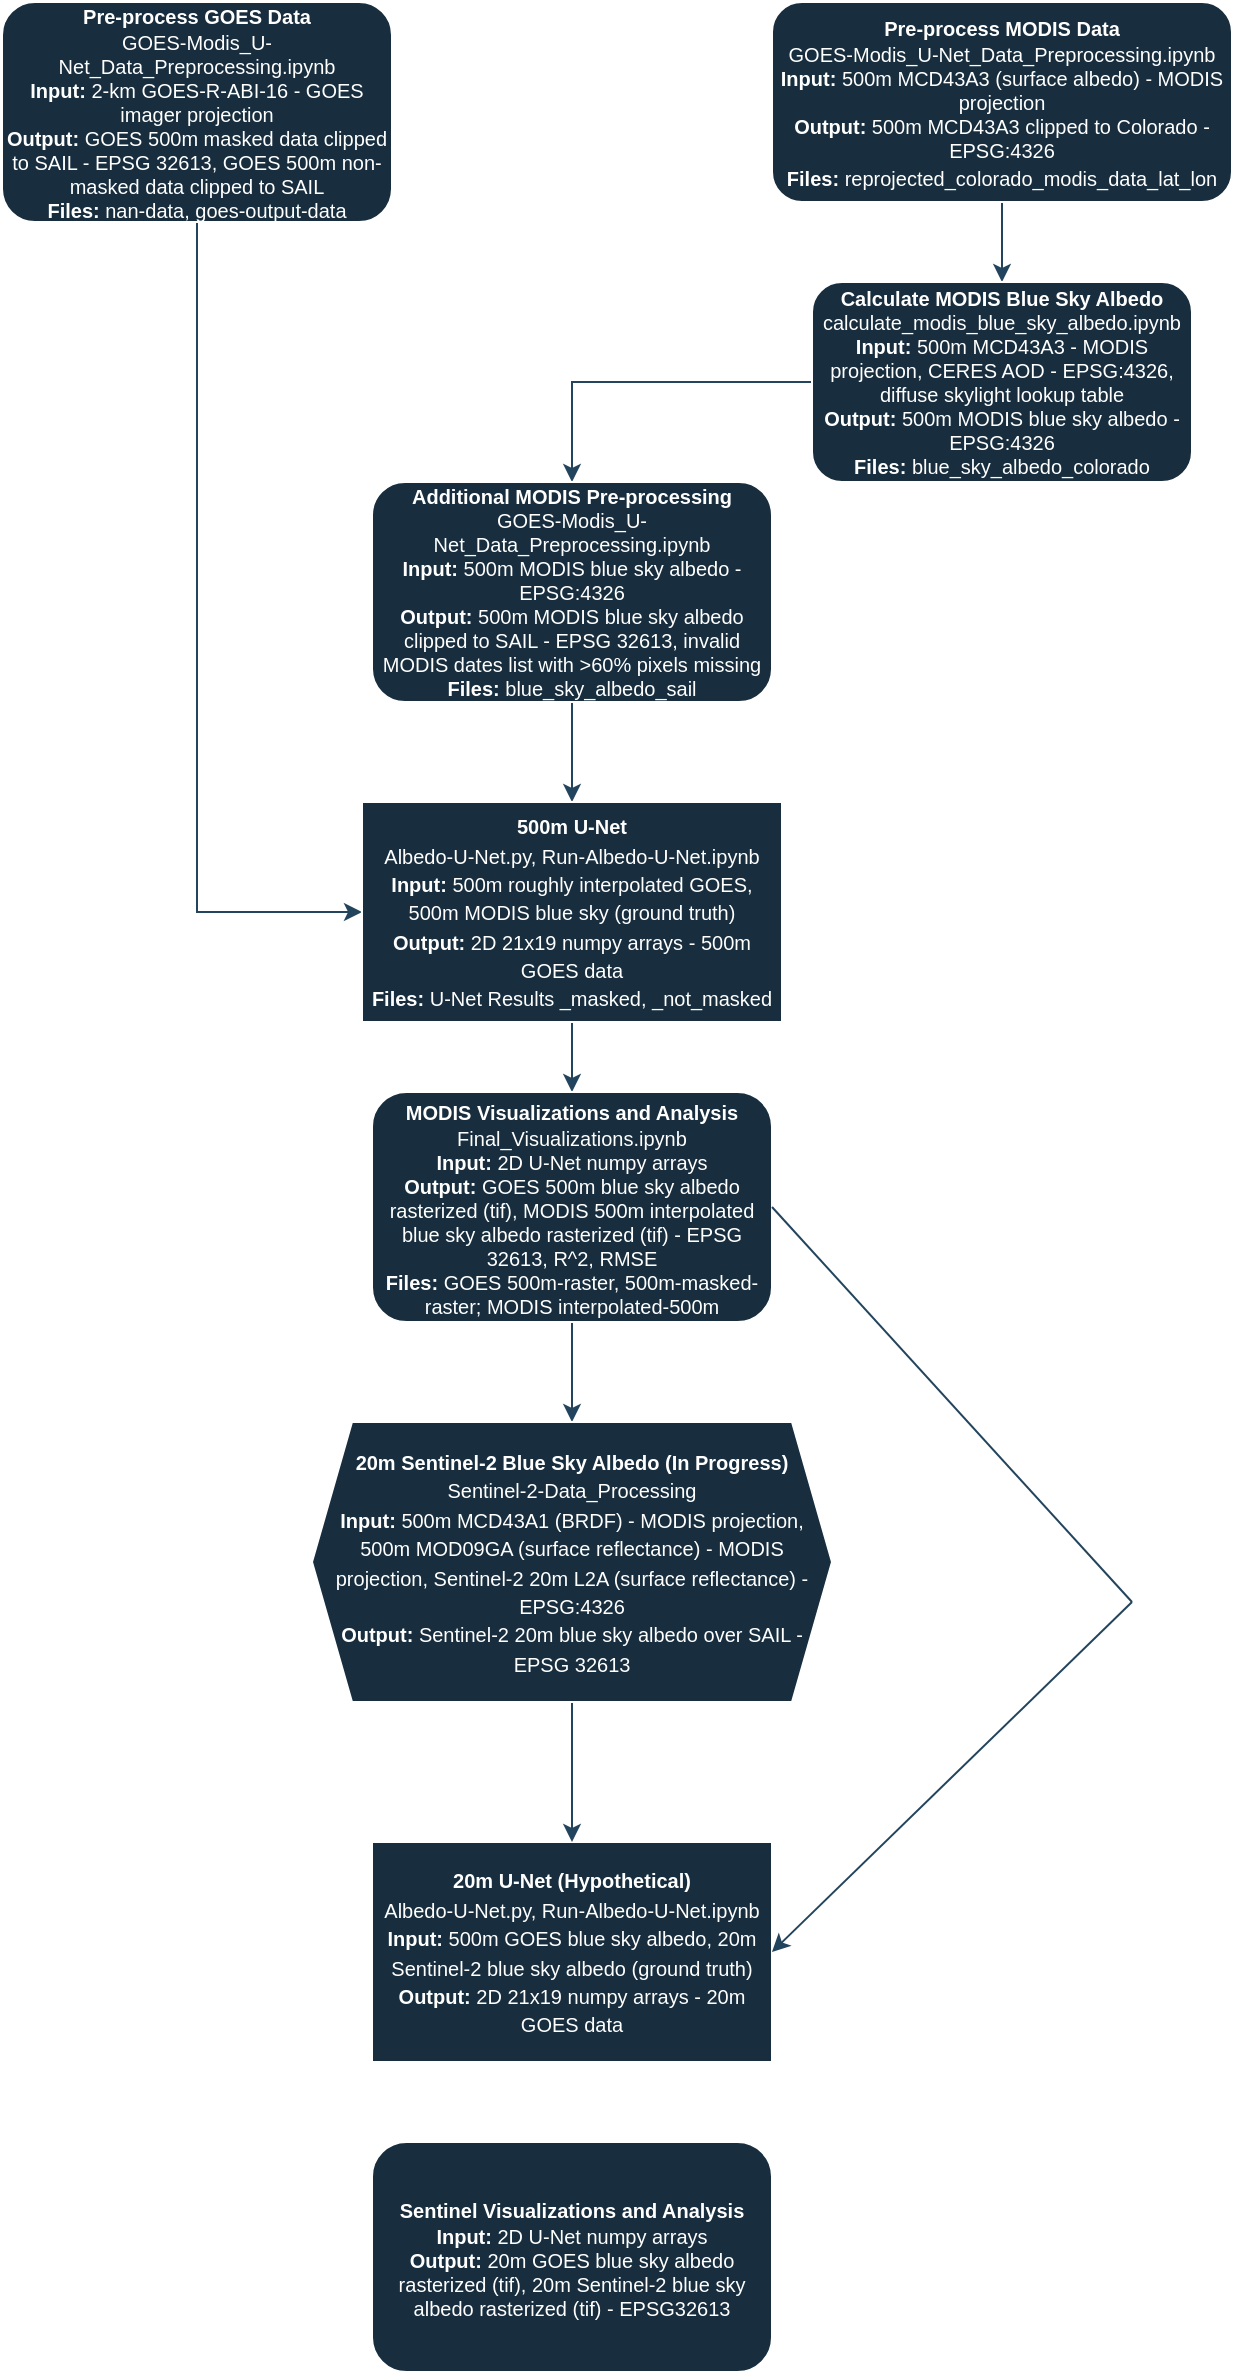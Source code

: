 <mxfile version="24.7.6">
  <diagram id="C5RBs43oDa-KdzZeNtuy" name="Page-1">
    <mxGraphModel dx="989" dy="542" grid="1" gridSize="10" guides="1" tooltips="1" connect="1" arrows="1" fold="1" page="1" pageScale="1" pageWidth="827" pageHeight="1169" math="0" shadow="0">
      <root>
        <mxCell id="WIyWlLk6GJQsqaUBKTNV-0" />
        <mxCell id="WIyWlLk6GJQsqaUBKTNV-1" parent="WIyWlLk6GJQsqaUBKTNV-0" />
        <mxCell id="yIfiVK84djzsoDWenFQo-17" style="edgeStyle=orthogonalEdgeStyle;rounded=0;orthogonalLoop=1;jettySize=auto;html=1;entryX=0;entryY=0.5;entryDx=0;entryDy=0;strokeColor=#23445D;" edge="1" parent="WIyWlLk6GJQsqaUBKTNV-1" source="WIyWlLk6GJQsqaUBKTNV-3" target="yIfiVK84djzsoDWenFQo-15">
          <mxGeometry relative="1" as="geometry" />
        </mxCell>
        <mxCell id="WIyWlLk6GJQsqaUBKTNV-3" value="&lt;b style=&quot;font-size: 10px;&quot;&gt;&lt;font style=&quot;font-size: 10px;&quot;&gt;Pre-process GOES Data&lt;/font&gt;&lt;/b&gt;&lt;div style=&quot;font-size: 10px;&quot;&gt;&lt;font style=&quot;font-size: 10px;&quot;&gt;GOES-Modis_U-Net_Data_Preprocessing.ipynb&lt;/font&gt;&lt;/div&gt;&lt;div style=&quot;font-size: 10px;&quot;&gt;&lt;font style=&quot;font-size: 10px;&quot;&gt;&lt;b&gt;Input:&lt;/b&gt; 2-km GOES-R-ABI-16 - GOES imager projection&lt;/font&gt;&lt;/div&gt;&lt;div style=&quot;font-size: 10px;&quot;&gt;&lt;font style=&quot;font-size: 10px;&quot;&gt;&lt;b&gt;Output: &lt;/b&gt;GOES 500m masked data clipped to SAIL - EPSG 32613, GOES 500m non-masked data clipped to SAIL&lt;/font&gt;&lt;/div&gt;&lt;div style=&quot;font-size: 10px;&quot;&gt;&lt;b&gt;Files: &lt;/b&gt;nan-data, goes-output-data&lt;/div&gt;" style="rounded=1;whiteSpace=wrap;html=1;fontSize=12;glass=0;strokeWidth=1;shadow=0;labelBackgroundColor=none;fillColor=#182E3E;strokeColor=#FFFFFF;fontColor=#FFFFFF;" parent="WIyWlLk6GJQsqaUBKTNV-1" vertex="1">
          <mxGeometry x="125" y="40" width="195" height="110" as="geometry" />
        </mxCell>
        <mxCell id="yIfiVK84djzsoDWenFQo-3" value="" style="edgeStyle=orthogonalEdgeStyle;rounded=0;orthogonalLoop=1;jettySize=auto;html=1;labelBackgroundColor=none;fontColor=default;strokeColor=#23445D;" edge="1" parent="WIyWlLk6GJQsqaUBKTNV-1" source="yIfiVK84djzsoDWenFQo-1" target="yIfiVK84djzsoDWenFQo-2">
          <mxGeometry relative="1" as="geometry" />
        </mxCell>
        <mxCell id="yIfiVK84djzsoDWenFQo-1" value="&lt;b style=&quot;font-size: 10px;&quot;&gt;&lt;font style=&quot;font-size: 10px;&quot;&gt;Pre-process MODIS Data&lt;/font&gt;&lt;/b&gt;&lt;div style=&quot;font-size: 10px;&quot;&gt;&lt;font style=&quot;font-size: 10px;&quot;&gt;GOES-Modis_U-Net_Data_Preprocessing.ipynb&lt;/font&gt;&lt;/div&gt;&lt;div style=&quot;font-size: 10px;&quot;&gt;&lt;font style=&quot;font-size: 10px;&quot;&gt;&lt;b&gt;Input:&lt;/b&gt; 500m MCD43A3 (surface albedo) - MODIS projection&lt;/font&gt;&lt;/div&gt;&lt;div style=&quot;font-size: 10px;&quot;&gt;&lt;font style=&quot;font-size: 10px;&quot;&gt;&lt;b&gt;Output:&lt;/b&gt; 500m MCD43A3 clipped to Colorado - EPSG:4326&lt;/font&gt;&lt;/div&gt;&lt;div&gt;&lt;b style=&quot;font-size: 10px;&quot;&gt;Files:&amp;nbsp;&lt;/b&gt;&lt;span style=&quot;background-color: initial; font-size: 10px;&quot;&gt;reprojected_colorado_modis_data_lat_lon&lt;/span&gt;&lt;br&gt;&lt;/div&gt;" style="rounded=1;whiteSpace=wrap;html=1;fontSize=12;glass=0;strokeWidth=1;shadow=0;labelBackgroundColor=none;fillColor=#182E3E;strokeColor=#FFFFFF;fontColor=#FFFFFF;" vertex="1" parent="WIyWlLk6GJQsqaUBKTNV-1">
          <mxGeometry x="510" y="40" width="230" height="100" as="geometry" />
        </mxCell>
        <mxCell id="yIfiVK84djzsoDWenFQo-10" style="edgeStyle=orthogonalEdgeStyle;rounded=0;orthogonalLoop=1;jettySize=auto;html=1;entryX=0.5;entryY=0;entryDx=0;entryDy=0;strokeColor=#23445D;" edge="1" parent="WIyWlLk6GJQsqaUBKTNV-1" source="yIfiVK84djzsoDWenFQo-2" target="yIfiVK84djzsoDWenFQo-7">
          <mxGeometry relative="1" as="geometry" />
        </mxCell>
        <mxCell id="yIfiVK84djzsoDWenFQo-2" value="&lt;div style=&quot;font-size: 10px;&quot;&gt;&lt;font style=&quot;font-size: 10px;&quot;&gt;&lt;b&gt;Calculate MODIS Blue Sky Albedo&lt;/b&gt;&lt;/font&gt;&lt;/div&gt;&lt;div style=&quot;font-size: 10px;&quot;&gt;calculate_modis_blue_sky_albedo.ipynb&lt;/div&gt;&lt;div style=&quot;font-size: 10px;&quot;&gt;&lt;font style=&quot;font-size: 10px;&quot;&gt;&lt;b&gt;Input:&lt;/b&gt; 500m MCD43A3 - MODIS projection, CERES AOD - EPSG:4326, diffuse skylight lookup table&lt;/font&gt;&lt;/div&gt;&lt;div style=&quot;font-size: 10px;&quot;&gt;&lt;font style=&quot;font-size: 10px;&quot;&gt;&lt;b&gt;Output:&lt;/b&gt; 500m MODIS blue sky albedo - EPSG:4326&lt;/font&gt;&lt;/div&gt;&lt;div style=&quot;font-size: 10px;&quot;&gt;&lt;b&gt;Files: &lt;/b&gt;blue_sky_albedo_colorado&lt;/div&gt;" style="rounded=1;whiteSpace=wrap;html=1;fontSize=12;glass=0;strokeWidth=1;shadow=0;labelBackgroundColor=none;fillColor=#182E3E;strokeColor=#FFFFFF;fontColor=#FFFFFF;" vertex="1" parent="WIyWlLk6GJQsqaUBKTNV-1">
          <mxGeometry x="530" y="180" width="190" height="100" as="geometry" />
        </mxCell>
        <mxCell id="yIfiVK84djzsoDWenFQo-16" style="edgeStyle=orthogonalEdgeStyle;rounded=0;orthogonalLoop=1;jettySize=auto;html=1;strokeColor=#23445D;" edge="1" parent="WIyWlLk6GJQsqaUBKTNV-1" source="yIfiVK84djzsoDWenFQo-7" target="yIfiVK84djzsoDWenFQo-15">
          <mxGeometry relative="1" as="geometry" />
        </mxCell>
        <mxCell id="yIfiVK84djzsoDWenFQo-7" value="&lt;div style=&quot;font-size: 10px;&quot;&gt;&lt;span style=&quot;background-color: initial;&quot;&gt;&lt;b&gt;Additional MODIS Pre-processing&lt;/b&gt;&lt;/span&gt;&lt;/div&gt;&lt;div style=&quot;font-size: 10px;&quot;&gt;&lt;span style=&quot;background-color: initial;&quot;&gt;GOES-Modis_U-Net_Data_Preprocessing.ipynb&lt;/span&gt;&lt;/div&gt;&lt;div style=&quot;font-size: 10px;&quot;&gt;&lt;b style=&quot;background-color: initial;&quot;&gt;Input:&lt;/b&gt;&lt;span style=&quot;background-color: initial;&quot;&gt; 500m MODIS blue sky albedo - EPSG:4326&lt;/span&gt;&lt;br&gt;&lt;/div&gt;&lt;div style=&quot;font-size: 10px;&quot;&gt;&lt;font style=&quot;font-size: 10px;&quot;&gt;&lt;b&gt;Output:&lt;/b&gt; 500m MODIS blue sky albedo clipped to SAIL - EPSG 32613, invalid MODIS dates list with &amp;gt;60% pixels missing&lt;/font&gt;&lt;/div&gt;&lt;div style=&quot;font-size: 10px;&quot;&gt;&lt;font style=&quot;font-size: 10px;&quot;&gt;&lt;b&gt;Files: &lt;/b&gt;blue_sky_albedo_sail&lt;/font&gt;&lt;/div&gt;" style="rounded=1;whiteSpace=wrap;html=1;fontSize=12;glass=0;strokeWidth=1;shadow=0;labelBackgroundColor=none;fillColor=#182E3E;strokeColor=#FFFFFF;fontColor=#FFFFFF;" vertex="1" parent="WIyWlLk6GJQsqaUBKTNV-1">
          <mxGeometry x="310" y="280" width="200" height="110" as="geometry" />
        </mxCell>
        <mxCell id="yIfiVK84djzsoDWenFQo-20" style="edgeStyle=orthogonalEdgeStyle;rounded=0;orthogonalLoop=1;jettySize=auto;html=1;strokeColor=#23445D;" edge="1" parent="WIyWlLk6GJQsqaUBKTNV-1" source="yIfiVK84djzsoDWenFQo-15" target="yIfiVK84djzsoDWenFQo-19">
          <mxGeometry relative="1" as="geometry" />
        </mxCell>
        <mxCell id="yIfiVK84djzsoDWenFQo-15" value="&lt;font size=&quot;1&quot;&gt;&lt;b&gt;500m U-Net&lt;/b&gt;&lt;/font&gt;&lt;div&gt;&lt;font size=&quot;1&quot;&gt;Albedo-U-Net.py, Run-Albedo-U-Net.ipynb&lt;/font&gt;&lt;/div&gt;&lt;div&gt;&lt;font size=&quot;1&quot;&gt;&lt;b&gt;Input:&amp;nbsp;&lt;/b&gt;500m roughly interpolated GOES, 500m MODIS blue sky (ground truth)&lt;/font&gt;&lt;/div&gt;&lt;div&gt;&lt;font size=&quot;1&quot;&gt;&lt;b&gt;Output:&amp;nbsp;&lt;/b&gt;2D 21x19 numpy arrays - 500m GOES data&lt;/font&gt;&lt;/div&gt;&lt;div&gt;&lt;font size=&quot;1&quot;&gt;&lt;b&gt;Files: &lt;/b&gt;U-Net Results _masked, _not_masked&lt;/font&gt;&lt;/div&gt;" style="rounded=0;whiteSpace=wrap;html=1;strokeColor=#FFFFFF;fontColor=#FFFFFF;fillColor=#182E3E;" vertex="1" parent="WIyWlLk6GJQsqaUBKTNV-1">
          <mxGeometry x="305" y="440" width="210" height="110" as="geometry" />
        </mxCell>
        <mxCell id="yIfiVK84djzsoDWenFQo-26" style="edgeStyle=orthogonalEdgeStyle;rounded=0;orthogonalLoop=1;jettySize=auto;html=1;entryX=0.5;entryY=0;entryDx=0;entryDy=0;strokeColor=#23445D;" edge="1" parent="WIyWlLk6GJQsqaUBKTNV-1" source="yIfiVK84djzsoDWenFQo-19" target="yIfiVK84djzsoDWenFQo-25">
          <mxGeometry relative="1" as="geometry" />
        </mxCell>
        <mxCell id="yIfiVK84djzsoDWenFQo-19" value="&lt;b style=&quot;font-size: 10px;&quot;&gt;&lt;font style=&quot;font-size: 10px;&quot;&gt;MODIS Visualizations and Analysis&lt;/font&gt;&lt;/b&gt;&lt;div style=&quot;font-size: 10px;&quot;&gt;&lt;font style=&quot;font-size: 10px;&quot;&gt;Final_Visualizations.ipynb&lt;/font&gt;&lt;/div&gt;&lt;div style=&quot;font-size: 10px;&quot;&gt;&lt;font style=&quot;font-size: 10px;&quot;&gt;&lt;b&gt;Input: &lt;/b&gt;2D U-Net numpy arrays&lt;/font&gt;&lt;/div&gt;&lt;div style=&quot;font-size: 10px;&quot;&gt;&lt;font style=&quot;font-size: 10px;&quot;&gt;&lt;b style=&quot;&quot;&gt;Output: &lt;/b&gt;GOES 500m blue sky albedo rasterized (tif), MODIS 500m interpolated blue sky albedo rasterized (tif) - EPSG 32613, R^2, RMSE&lt;/font&gt;&lt;/div&gt;&lt;div style=&quot;font-size: 10px;&quot;&gt;&lt;font style=&quot;font-size: 10px;&quot;&gt;&lt;b&gt;Files: &lt;/b&gt;GOES 500m-raster, 500m-masked-raster; MODIS interpolated-500m&lt;/font&gt;&lt;/div&gt;" style="rounded=1;whiteSpace=wrap;html=1;strokeColor=#FFFFFF;fontColor=#FFFFFF;fillColor=#182E3E;" vertex="1" parent="WIyWlLk6GJQsqaUBKTNV-1">
          <mxGeometry x="310" y="585" width="200" height="115" as="geometry" />
        </mxCell>
        <mxCell id="yIfiVK84djzsoDWenFQo-22" value="&lt;font size=&quot;1&quot;&gt;&lt;b&gt;20m U-Net (Hypothetical)&lt;/b&gt;&lt;/font&gt;&lt;div&gt;&lt;font size=&quot;1&quot;&gt;Albedo-U-Net.py, Run-Albedo-U-Net.ipynb&lt;/font&gt;&lt;/div&gt;&lt;div&gt;&lt;font size=&quot;1&quot;&gt;&lt;b&gt;Input:&amp;nbsp;&lt;/b&gt;500m GOES blue sky albedo, 20m Sentinel-2 blue sky albedo (ground truth)&lt;/font&gt;&lt;/div&gt;&lt;div&gt;&lt;font size=&quot;1&quot;&gt;&lt;b&gt;Output:&amp;nbsp;&lt;/b&gt;2D 21x19 numpy arrays - 20m GOES data&lt;/font&gt;&lt;/div&gt;" style="rounded=0;whiteSpace=wrap;html=1;strokeColor=#FFFFFF;fontColor=#FFFFFF;fillColor=#182E3E;" vertex="1" parent="WIyWlLk6GJQsqaUBKTNV-1">
          <mxGeometry x="310" y="960" width="200" height="110" as="geometry" />
        </mxCell>
        <mxCell id="yIfiVK84djzsoDWenFQo-27" style="edgeStyle=orthogonalEdgeStyle;rounded=0;orthogonalLoop=1;jettySize=auto;html=1;entryX=0.5;entryY=0;entryDx=0;entryDy=0;strokeColor=#23445D;" edge="1" parent="WIyWlLk6GJQsqaUBKTNV-1" source="yIfiVK84djzsoDWenFQo-25" target="yIfiVK84djzsoDWenFQo-22">
          <mxGeometry relative="1" as="geometry" />
        </mxCell>
        <mxCell id="yIfiVK84djzsoDWenFQo-25" value="&lt;div&gt;&lt;font size=&quot;1&quot;&gt;&lt;b&gt;20m Sentinel-2 Blue Sky Albedo (In Progress)&lt;/b&gt;&lt;/font&gt;&lt;/div&gt;&lt;div&gt;&lt;span style=&quot;font-size: x-small; background-color: initial;&quot;&gt;Sentinel-2-Data_Processing&lt;/span&gt;&lt;/div&gt;&lt;div&gt;&lt;b style=&quot;font-size: x-small; background-color: initial;&quot;&gt;Input:&amp;nbsp;&lt;/b&gt;&lt;span style=&quot;font-size: x-small; background-color: initial;&quot;&gt;500m MCD43A1 (BRDF) - MODIS projection, 500m MOD09GA (surface reflectance) - MODIS projection, Sentinel-2 20m L2A (surface reflectance) - EPSG:4326&lt;/span&gt;&lt;br&gt;&lt;/div&gt;&lt;div&gt;&lt;font size=&quot;1&quot;&gt;&lt;b&gt;Output:&amp;nbsp;&lt;/b&gt;Sentinel-2 20m blue sky albedo over SAIL - EPSG 32613&lt;/font&gt;&lt;/div&gt;" style="shape=hexagon;perimeter=hexagonPerimeter2;whiteSpace=wrap;html=1;fixedSize=1;strokeColor=#FFFFFF;fontColor=#FFFFFF;fillColor=#182E3E;" vertex="1" parent="WIyWlLk6GJQsqaUBKTNV-1">
          <mxGeometry x="280" y="750" width="260" height="140" as="geometry" />
        </mxCell>
        <mxCell id="yIfiVK84djzsoDWenFQo-34" value="" style="endArrow=classic;html=1;rounded=0;strokeColor=#23445D;entryX=1;entryY=0.5;entryDx=0;entryDy=0;" edge="1" parent="WIyWlLk6GJQsqaUBKTNV-1" target="yIfiVK84djzsoDWenFQo-22">
          <mxGeometry width="50" height="50" relative="1" as="geometry">
            <mxPoint x="690" y="840" as="sourcePoint" />
            <mxPoint x="640" y="910" as="targetPoint" />
          </mxGeometry>
        </mxCell>
        <mxCell id="yIfiVK84djzsoDWenFQo-35" value="" style="endArrow=none;html=1;rounded=0;strokeColor=#23445D;exitX=1;exitY=0.5;exitDx=0;exitDy=0;" edge="1" parent="WIyWlLk6GJQsqaUBKTNV-1" source="yIfiVK84djzsoDWenFQo-19">
          <mxGeometry width="50" height="50" relative="1" as="geometry">
            <mxPoint x="520" y="650" as="sourcePoint" />
            <mxPoint x="690" y="840" as="targetPoint" />
          </mxGeometry>
        </mxCell>
        <mxCell id="yIfiVK84djzsoDWenFQo-36" value="&lt;b style=&quot;font-size: 10px;&quot;&gt;&lt;font style=&quot;font-size: 10px;&quot;&gt;Sentinel Visualizations and Analysis&lt;/font&gt;&lt;/b&gt;&lt;div style=&quot;font-size: 10px;&quot;&gt;&lt;b style=&quot;background-color: initial;&quot;&gt;Input: &lt;/b&gt;&lt;span style=&quot;background-color: initial;&quot;&gt;2D U-Net numpy arrays&lt;/span&gt;&lt;br&gt;&lt;/div&gt;&lt;div style=&quot;font-size: 10px;&quot;&gt;&lt;font style=&quot;font-size: 10px;&quot;&gt;&lt;b style=&quot;&quot;&gt;Output: &lt;/b&gt;20m GOES blue sky albedo rasterized (tif), 20m Sentinel-2 blue sky albedo rasterized (tif) - EPSG32613&lt;br&gt;&lt;/font&gt;&lt;/div&gt;" style="rounded=1;whiteSpace=wrap;html=1;strokeColor=#FFFFFF;fontColor=#FFFFFF;fillColor=#182E3E;" vertex="1" parent="WIyWlLk6GJQsqaUBKTNV-1">
          <mxGeometry x="310" y="1110" width="200" height="115" as="geometry" />
        </mxCell>
      </root>
    </mxGraphModel>
  </diagram>
</mxfile>
